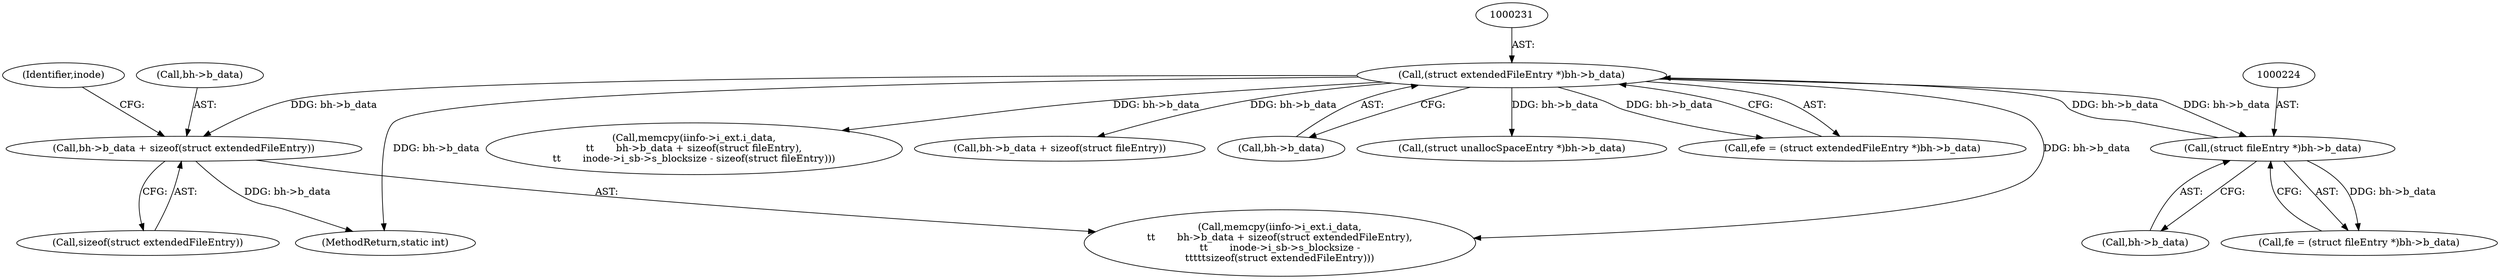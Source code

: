 digraph "0_linux_e159332b9af4b04d882dbcfe1bb0117f0a6d4b58@API" {
"1000442" [label="(Call,bh->b_data + sizeof(struct extendedFileEntry))"];
"1000230" [label="(Call,(struct extendedFileEntry *)bh->b_data)"];
"1000223" [label="(Call,(struct fileEntry *)bh->b_data)"];
"1000443" [label="(Call,bh->b_data)"];
"1000446" [label="(Call,sizeof(struct extendedFileEntry))"];
"1000225" [label="(Call,bh->b_data)"];
"1000492" [label="(Call,memcpy(iinfo->i_ext.i_data,\n\t\t       bh->b_data + sizeof(struct fileEntry),\n\t\t       inode->i_sb->s_blocksize - sizeof(struct fileEntry)))"];
"1000442" [label="(Call,bh->b_data + sizeof(struct extendedFileEntry))"];
"1000498" [label="(Call,bh->b_data + sizeof(struct fileEntry))"];
"1000232" [label="(Call,bh->b_data)"];
"1000451" [label="(Identifier,inode)"];
"1000539" [label="(Call,(struct unallocSpaceEntry *)bh->b_data)"];
"1000230" [label="(Call,(struct extendedFileEntry *)bh->b_data)"];
"1001226" [label="(MethodReturn,static int)"];
"1000221" [label="(Call,fe = (struct fileEntry *)bh->b_data)"];
"1000228" [label="(Call,efe = (struct extendedFileEntry *)bh->b_data)"];
"1000436" [label="(Call,memcpy(iinfo->i_ext.i_data,\n\t\t       bh->b_data + sizeof(struct extendedFileEntry),\n\t\t       inode->i_sb->s_blocksize -\n\t\t\t\t\tsizeof(struct extendedFileEntry)))"];
"1000223" [label="(Call,(struct fileEntry *)bh->b_data)"];
"1000442" -> "1000436"  [label="AST: "];
"1000442" -> "1000446"  [label="CFG: "];
"1000443" -> "1000442"  [label="AST: "];
"1000446" -> "1000442"  [label="AST: "];
"1000451" -> "1000442"  [label="CFG: "];
"1000442" -> "1001226"  [label="DDG: bh->b_data"];
"1000230" -> "1000442"  [label="DDG: bh->b_data"];
"1000230" -> "1000228"  [label="AST: "];
"1000230" -> "1000232"  [label="CFG: "];
"1000231" -> "1000230"  [label="AST: "];
"1000232" -> "1000230"  [label="AST: "];
"1000228" -> "1000230"  [label="CFG: "];
"1000230" -> "1001226"  [label="DDG: bh->b_data"];
"1000230" -> "1000223"  [label="DDG: bh->b_data"];
"1000230" -> "1000228"  [label="DDG: bh->b_data"];
"1000223" -> "1000230"  [label="DDG: bh->b_data"];
"1000230" -> "1000436"  [label="DDG: bh->b_data"];
"1000230" -> "1000492"  [label="DDG: bh->b_data"];
"1000230" -> "1000498"  [label="DDG: bh->b_data"];
"1000230" -> "1000539"  [label="DDG: bh->b_data"];
"1000223" -> "1000221"  [label="AST: "];
"1000223" -> "1000225"  [label="CFG: "];
"1000224" -> "1000223"  [label="AST: "];
"1000225" -> "1000223"  [label="AST: "];
"1000221" -> "1000223"  [label="CFG: "];
"1000223" -> "1000221"  [label="DDG: bh->b_data"];
}
